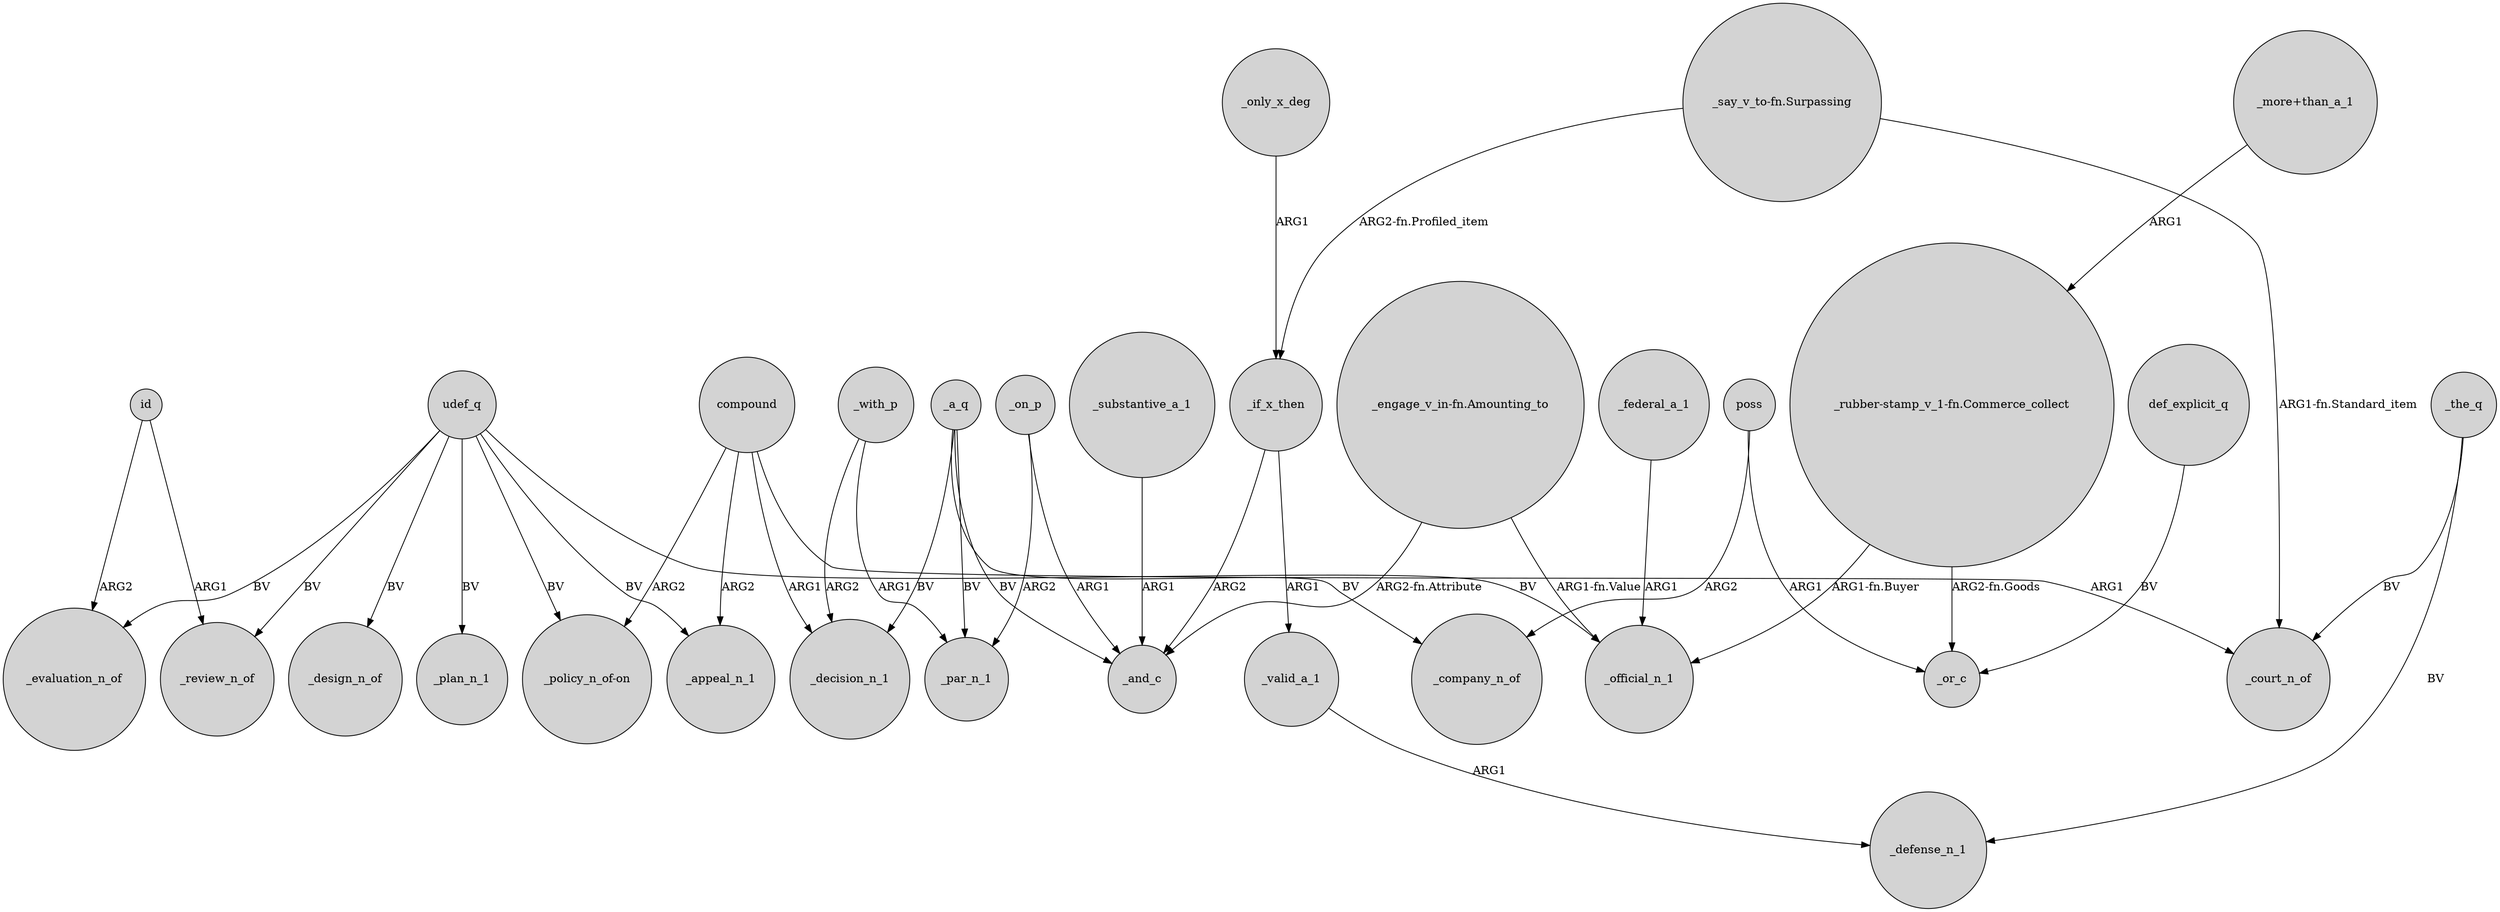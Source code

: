 digraph {
	node [shape=circle style=filled]
	udef_q -> _review_n_of [label=BV]
	udef_q -> _design_n_of [label=BV]
	def_explicit_q -> _or_c [label=BV]
	"_rubber-stamp_v_1-fn.Commerce_collect" -> _or_c [label="ARG2-fn.Goods"]
	_a_q -> _and_c [label=BV]
	_a_q -> _par_n_1 [label=BV]
	id -> _evaluation_n_of [label=ARG2]
	_on_p -> _and_c [label=ARG1]
	_with_p -> _par_n_1 [label=ARG1]
	_the_q -> _defense_n_1 [label=BV]
	_a_q -> _company_n_of [label=BV]
	_with_p -> _decision_n_1 [label=ARG2]
	"_say_v_to-fn.Surpassing" -> _court_n_of [label="ARG1-fn.Standard_item"]
	"_engage_v_in-fn.Amounting_to" -> _and_c [label="ARG2-fn.Attribute"]
	poss -> _or_c [label=ARG1]
	poss -> _company_n_of [label=ARG2]
	_substantive_a_1 -> _and_c [label=ARG1]
	udef_q -> _appeal_n_1 [label=BV]
	_valid_a_1 -> _defense_n_1 [label=ARG1]
	compound -> _court_n_of [label=ARG1]
	"_rubber-stamp_v_1-fn.Commerce_collect" -> _official_n_1 [label="ARG1-fn.Buyer"]
	_federal_a_1 -> _official_n_1 [label=ARG1]
	"_say_v_to-fn.Surpassing" -> _if_x_then [label="ARG2-fn.Profiled_item"]
	compound -> _decision_n_1 [label=ARG1]
	_the_q -> _court_n_of [label=BV]
	id -> _review_n_of [label=ARG1]
	_if_x_then -> _valid_a_1 [label=ARG1]
	_if_x_then -> _and_c [label=ARG2]
	_on_p -> _par_n_1 [label=ARG2]
	"_more+than_a_1" -> "_rubber-stamp_v_1-fn.Commerce_collect" [label=ARG1]
	compound -> "_policy_n_of-on" [label=ARG2]
	udef_q -> _official_n_1 [label=BV]
	_only_x_deg -> _if_x_then [label=ARG1]
	udef_q -> _evaluation_n_of [label=BV]
	_a_q -> _decision_n_1 [label=BV]
	compound -> _appeal_n_1 [label=ARG2]
	udef_q -> _plan_n_1 [label=BV]
	udef_q -> "_policy_n_of-on" [label=BV]
	"_engage_v_in-fn.Amounting_to" -> _official_n_1 [label="ARG1-fn.Value"]
}
